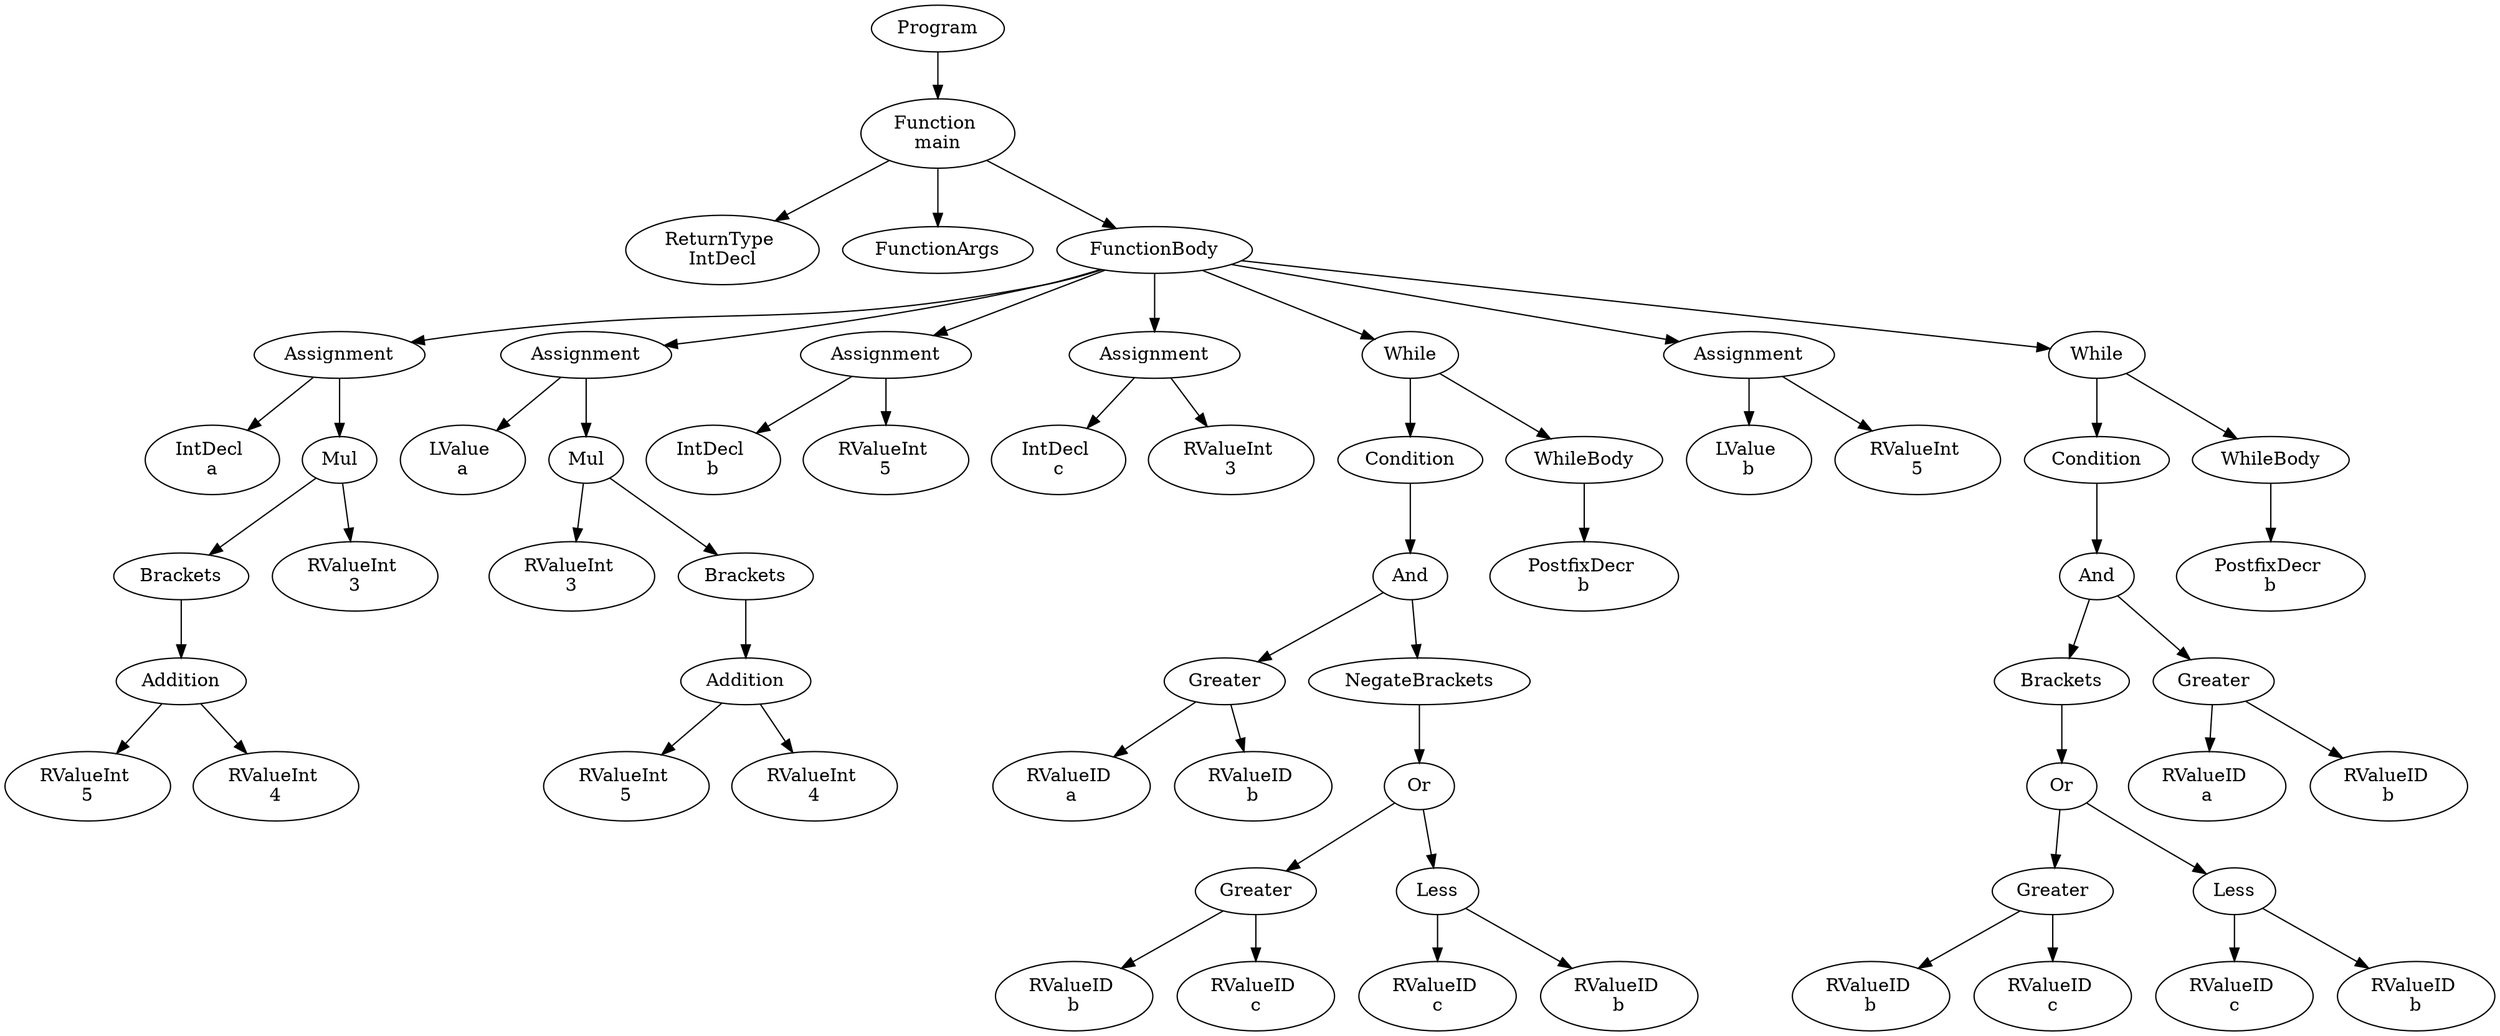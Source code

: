 digraph AST {
1 [label="Program"];
2 [label="Function \nmain"];
3 [label="ReturnType \nIntDecl"];
4 [label="FunctionArgs"];
5 [label="FunctionBody"];
6 [label="Assignment"];
7 [label="IntDecl \na"];
8 [label="Mul"];
9 [label="Brackets"];
10 [label="Addition"];
11 [label="RValueInt \n5"];
12 [label="RValueInt \n4"];
10 -> 11;
10 -> 12;
9 -> 10;
13 [label="RValueInt \n3"];
8 -> 9;
8 -> 13;
6 -> 7;
6 -> 8;
14 [label="Assignment"];
15 [label="LValue \na"];
16 [label="Mul"];
17 [label="RValueInt \n3"];
18 [label="Brackets"];
19 [label="Addition"];
20 [label="RValueInt \n5"];
21 [label="RValueInt \n4"];
19 -> 20;
19 -> 21;
18 -> 19;
16 -> 17;
16 -> 18;
14 -> 15;
14 -> 16;
22 [label="Assignment"];
23 [label="IntDecl \nb"];
24 [label="RValueInt \n5"];
22 -> 23;
22 -> 24;
25 [label="Assignment"];
26 [label="IntDecl \nc"];
27 [label="RValueInt \n3"];
25 -> 26;
25 -> 27;
28 [label="While"];
29 [label="Condition"];
30 [label="And"];
31 [label="Greater"];
32 [label="RValueID \na"];
33 [label="RValueID \nb"];
31 -> 32;
31 -> 33;
34 [label="NegateBrackets"];
35 [label="Or"];
36 [label="Greater"];
37 [label="RValueID \nb"];
38 [label="RValueID \nc"];
36 -> 37;
36 -> 38;
39 [label="Less"];
40 [label="RValueID \nc"];
41 [label="RValueID \nb"];
39 -> 40;
39 -> 41;
35 -> 36;
35 -> 39;
34 -> 35;
30 -> 31;
30 -> 34;
29 -> 30;
42 [label="WhileBody"];
43 [label="PostfixDecr \nb"];
42 -> 43;
28 -> 29;
28 -> 42;
44 [label="Assignment"];
45 [label="LValue \nb"];
46 [label="RValueInt \n5"];
44 -> 45;
44 -> 46;
47 [label="While"];
48 [label="Condition"];
49 [label="And"];
50 [label="Brackets"];
51 [label="Or"];
52 [label="Greater"];
53 [label="RValueID \nb"];
54 [label="RValueID \nc"];
52 -> 53;
52 -> 54;
55 [label="Less"];
56 [label="RValueID \nc"];
57 [label="RValueID \nb"];
55 -> 56;
55 -> 57;
51 -> 52;
51 -> 55;
50 -> 51;
58 [label="Greater"];
59 [label="RValueID \na"];
60 [label="RValueID \nb"];
58 -> 59;
58 -> 60;
49 -> 50;
49 -> 58;
48 -> 49;
61 [label="WhileBody"];
62 [label="PostfixDecr \nb"];
61 -> 62;
47 -> 48;
47 -> 61;
5 -> 6;
5 -> 14;
5 -> 22;
5 -> 25;
5 -> 28;
5 -> 44;
5 -> 47;
2 -> 3;
2 -> 4;
2 -> 5;
1 -> 2;
}